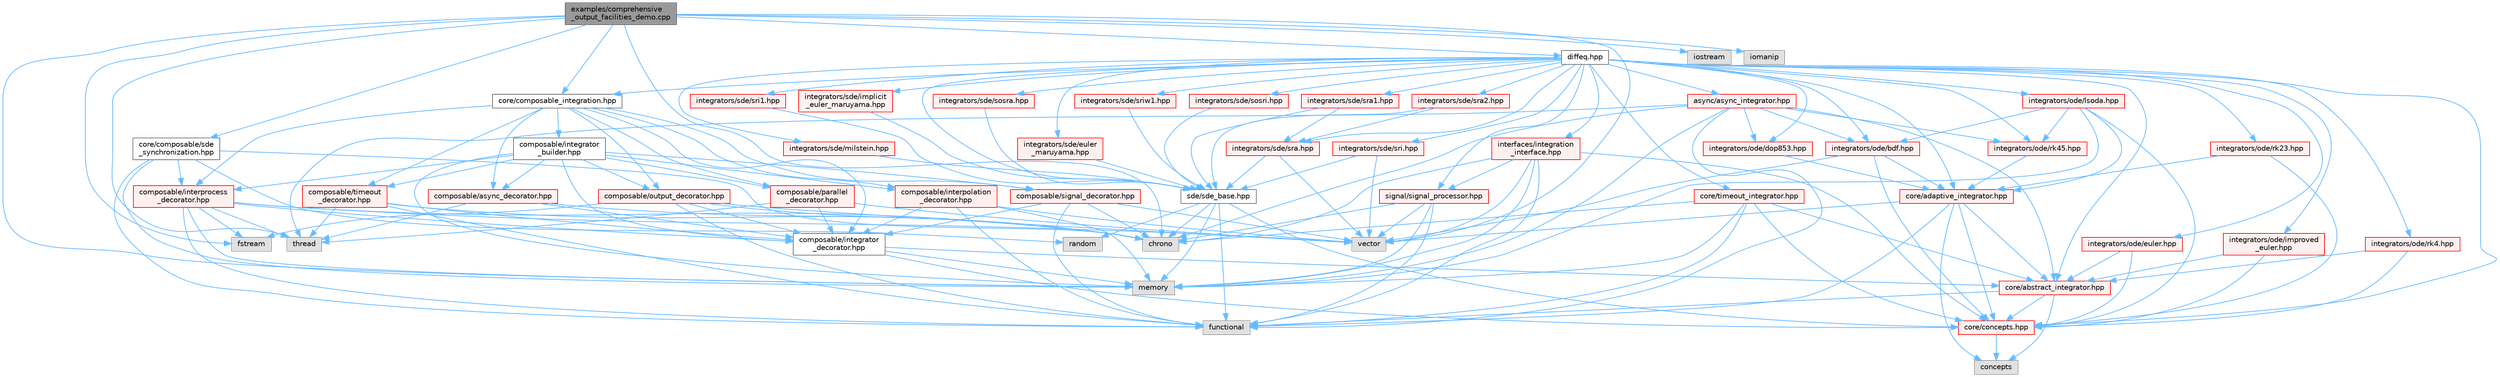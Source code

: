 digraph "examples/comprehensive_output_facilities_demo.cpp"
{
 // LATEX_PDF_SIZE
  bgcolor="transparent";
  edge [fontname=Helvetica,fontsize=10,labelfontname=Helvetica,labelfontsize=10];
  node [fontname=Helvetica,fontsize=10,shape=box,height=0.2,width=0.4];
  Node1 [id="Node000001",label="examples/comprehensive\l_output_facilities_demo.cpp",height=0.2,width=0.4,color="gray40", fillcolor="grey60", style="filled", fontcolor="black",tooltip="Comprehensive demonstration of enhanced output facilities."];
  Node1 -> Node2 [id="edge1_Node000001_Node000002",color="steelblue1",style="solid",tooltip=" "];
  Node2 [id="Node000002",label="diffeq.hpp",height=0.2,width=0.4,color="grey40", fillcolor="white", style="filled",URL="$diffeq_8hpp.html",tooltip="Modern C++ ODE Integration Library with Real-time Signal Processing."];
  Node2 -> Node3 [id="edge2_Node000002_Node000003",color="steelblue1",style="solid",tooltip=" "];
  Node3 [id="Node000003",label="core/concepts.hpp",height=0.2,width=0.4,color="red", fillcolor="#FFF0F0", style="filled",URL="$concepts_8hpp_source.html",tooltip=" "];
  Node3 -> Node4 [id="edge3_Node000003_Node000004",color="steelblue1",style="solid",tooltip=" "];
  Node4 [id="Node000004",label="concepts",height=0.2,width=0.4,color="grey60", fillcolor="#E0E0E0", style="filled",tooltip=" "];
  Node2 -> Node8 [id="edge4_Node000002_Node000008",color="steelblue1",style="solid",tooltip=" "];
  Node8 [id="Node000008",label="core/abstract_integrator.hpp",height=0.2,width=0.4,color="red", fillcolor="#FFF0F0", style="filled",URL="$abstract__integrator_8hpp_source.html",tooltip=" "];
  Node8 -> Node9 [id="edge5_Node000008_Node000009",color="steelblue1",style="solid",tooltip=" "];
  Node9 [id="Node000009",label="functional",height=0.2,width=0.4,color="grey60", fillcolor="#E0E0E0", style="filled",tooltip=" "];
  Node8 -> Node4 [id="edge6_Node000008_Node000004",color="steelblue1",style="solid",tooltip=" "];
  Node8 -> Node3 [id="edge7_Node000008_Node000003",color="steelblue1",style="solid",tooltip=" "];
  Node2 -> Node10 [id="edge8_Node000002_Node000010",color="steelblue1",style="solid",tooltip=" "];
  Node10 [id="Node000010",label="core/adaptive_integrator.hpp",height=0.2,width=0.4,color="red", fillcolor="#FFF0F0", style="filled",URL="$adaptive__integrator_8hpp_source.html",tooltip=" "];
  Node10 -> Node9 [id="edge9_Node000010_Node000009",color="steelblue1",style="solid",tooltip=" "];
  Node10 -> Node4 [id="edge10_Node000010_Node000004",color="steelblue1",style="solid",tooltip=" "];
  Node10 -> Node11 [id="edge11_Node000010_Node000011",color="steelblue1",style="solid",tooltip=" "];
  Node11 [id="Node000011",label="vector",height=0.2,width=0.4,color="grey60", fillcolor="#E0E0E0", style="filled",tooltip=" "];
  Node10 -> Node3 [id="edge12_Node000010_Node000003",color="steelblue1",style="solid",tooltip=" "];
  Node10 -> Node8 [id="edge13_Node000010_Node000008",color="steelblue1",style="solid",tooltip=" "];
  Node2 -> Node17 [id="edge14_Node000002_Node000017",color="steelblue1",style="solid",tooltip=" "];
  Node17 [id="Node000017",label="core/timeout_integrator.hpp",height=0.2,width=0.4,color="red", fillcolor="#FFF0F0", style="filled",URL="$timeout__integrator_8hpp_source.html",tooltip=" "];
  Node17 -> Node19 [id="edge15_Node000017_Node000019",color="steelblue1",style="solid",tooltip=" "];
  Node19 [id="Node000019",label="chrono",height=0.2,width=0.4,color="grey60", fillcolor="#E0E0E0", style="filled",tooltip=" "];
  Node17 -> Node20 [id="edge16_Node000017_Node000020",color="steelblue1",style="solid",tooltip=" "];
  Node20 [id="Node000020",label="memory",height=0.2,width=0.4,color="grey60", fillcolor="#E0E0E0", style="filled",tooltip=" "];
  Node17 -> Node9 [id="edge17_Node000017_Node000009",color="steelblue1",style="solid",tooltip=" "];
  Node17 -> Node3 [id="edge18_Node000017_Node000003",color="steelblue1",style="solid",tooltip=" "];
  Node17 -> Node8 [id="edge19_Node000017_Node000008",color="steelblue1",style="solid",tooltip=" "];
  Node2 -> Node21 [id="edge20_Node000002_Node000021",color="steelblue1",style="solid",tooltip=" "];
  Node21 [id="Node000021",label="core/composable_integration.hpp",height=0.2,width=0.4,color="grey40", fillcolor="white", style="filled",URL="$composable__integration_8hpp.html",tooltip="Composable integration architecture using decorator pattern."];
  Node21 -> Node22 [id="edge21_Node000021_Node000022",color="steelblue1",style="solid",tooltip=" "];
  Node22 [id="Node000022",label="composable/integrator\l_decorator.hpp",height=0.2,width=0.4,color="grey40", fillcolor="white", style="filled",URL="$integrator__decorator_8hpp_source.html",tooltip=" "];
  Node22 -> Node3 [id="edge22_Node000022_Node000003",color="steelblue1",style="solid",tooltip=" "];
  Node22 -> Node8 [id="edge23_Node000022_Node000008",color="steelblue1",style="solid",tooltip=" "];
  Node22 -> Node20 [id="edge24_Node000022_Node000020",color="steelblue1",style="solid",tooltip=" "];
  Node21 -> Node23 [id="edge25_Node000021_Node000023",color="steelblue1",style="solid",tooltip=" "];
  Node23 [id="Node000023",label="composable/timeout\l_decorator.hpp",height=0.2,width=0.4,color="red", fillcolor="#FFF0F0", style="filled",URL="$timeout__decorator_8hpp_source.html",tooltip=" "];
  Node23 -> Node22 [id="edge26_Node000023_Node000022",color="steelblue1",style="solid",tooltip=" "];
  Node23 -> Node19 [id="edge27_Node000023_Node000019",color="steelblue1",style="solid",tooltip=" "];
  Node23 -> Node9 [id="edge28_Node000023_Node000009",color="steelblue1",style="solid",tooltip=" "];
  Node23 -> Node24 [id="edge29_Node000023_Node000024",color="steelblue1",style="solid",tooltip=" "];
  Node24 [id="Node000024",label="thread",height=0.2,width=0.4,color="grey60", fillcolor="#E0E0E0", style="filled",tooltip=" "];
  Node21 -> Node25 [id="edge30_Node000021_Node000025",color="steelblue1",style="solid",tooltip=" "];
  Node25 [id="Node000025",label="composable/parallel\l_decorator.hpp",height=0.2,width=0.4,color="red", fillcolor="#FFF0F0", style="filled",URL="$parallel__decorator_8hpp_source.html",tooltip=" "];
  Node25 -> Node22 [id="edge31_Node000025_Node000022",color="steelblue1",style="solid",tooltip=" "];
  Node25 -> Node11 [id="edge32_Node000025_Node000011",color="steelblue1",style="solid",tooltip=" "];
  Node25 -> Node24 [id="edge33_Node000025_Node000024",color="steelblue1",style="solid",tooltip=" "];
  Node21 -> Node27 [id="edge34_Node000021_Node000027",color="steelblue1",style="solid",tooltip=" "];
  Node27 [id="Node000027",label="composable/async_decorator.hpp",height=0.2,width=0.4,color="red", fillcolor="#FFF0F0", style="filled",URL="$async__decorator_8hpp_source.html",tooltip=" "];
  Node27 -> Node22 [id="edge35_Node000027_Node000022",color="steelblue1",style="solid",tooltip=" "];
  Node27 -> Node19 [id="edge36_Node000027_Node000019",color="steelblue1",style="solid",tooltip=" "];
  Node27 -> Node24 [id="edge37_Node000027_Node000024",color="steelblue1",style="solid",tooltip=" "];
  Node21 -> Node30 [id="edge38_Node000021_Node000030",color="steelblue1",style="solid",tooltip=" "];
  Node30 [id="Node000030",label="composable/output_decorator.hpp",height=0.2,width=0.4,color="red", fillcolor="#FFF0F0", style="filled",URL="$output__decorator_8hpp_source.html",tooltip=" "];
  Node30 -> Node22 [id="edge39_Node000030_Node000022",color="steelblue1",style="solid",tooltip=" "];
  Node30 -> Node11 [id="edge40_Node000030_Node000011",color="steelblue1",style="solid",tooltip=" "];
  Node30 -> Node9 [id="edge41_Node000030_Node000009",color="steelblue1",style="solid",tooltip=" "];
  Node30 -> Node19 [id="edge42_Node000030_Node000019",color="steelblue1",style="solid",tooltip=" "];
  Node30 -> Node31 [id="edge43_Node000030_Node000031",color="steelblue1",style="solid",tooltip=" "];
  Node31 [id="Node000031",label="fstream",height=0.2,width=0.4,color="grey60", fillcolor="#E0E0E0", style="filled",tooltip=" "];
  Node21 -> Node33 [id="edge44_Node000021_Node000033",color="steelblue1",style="solid",tooltip=" "];
  Node33 [id="Node000033",label="composable/signal_decorator.hpp",height=0.2,width=0.4,color="red", fillcolor="#FFF0F0", style="filled",URL="$signal__decorator_8hpp_source.html",tooltip=" "];
  Node33 -> Node22 [id="edge45_Node000033_Node000022",color="steelblue1",style="solid",tooltip=" "];
  Node33 -> Node11 [id="edge46_Node000033_Node000011",color="steelblue1",style="solid",tooltip=" "];
  Node33 -> Node9 [id="edge47_Node000033_Node000009",color="steelblue1",style="solid",tooltip=" "];
  Node33 -> Node19 [id="edge48_Node000033_Node000019",color="steelblue1",style="solid",tooltip=" "];
  Node21 -> Node35 [id="edge49_Node000021_Node000035",color="steelblue1",style="solid",tooltip=" "];
  Node35 [id="Node000035",label="composable/interpolation\l_decorator.hpp",height=0.2,width=0.4,color="red", fillcolor="#FFF0F0", style="filled",URL="$interpolation__decorator_8hpp_source.html",tooltip=" "];
  Node35 -> Node22 [id="edge50_Node000035_Node000022",color="steelblue1",style="solid",tooltip=" "];
  Node35 -> Node11 [id="edge51_Node000035_Node000011",color="steelblue1",style="solid",tooltip=" "];
  Node35 -> Node9 [id="edge52_Node000035_Node000009",color="steelblue1",style="solid",tooltip=" "];
  Node35 -> Node20 [id="edge53_Node000035_Node000020",color="steelblue1",style="solid",tooltip=" "];
  Node21 -> Node37 [id="edge54_Node000021_Node000037",color="steelblue1",style="solid",tooltip=" "];
  Node37 [id="Node000037",label="composable/interprocess\l_decorator.hpp",height=0.2,width=0.4,color="red", fillcolor="#FFF0F0", style="filled",URL="$interprocess__decorator_8hpp_source.html",tooltip=" "];
  Node37 -> Node22 [id="edge55_Node000037_Node000022",color="steelblue1",style="solid",tooltip=" "];
  Node37 -> Node20 [id="edge56_Node000037_Node000020",color="steelblue1",style="solid",tooltip=" "];
  Node37 -> Node11 [id="edge57_Node000037_Node000011",color="steelblue1",style="solid",tooltip=" "];
  Node37 -> Node24 [id="edge58_Node000037_Node000024",color="steelblue1",style="solid",tooltip=" "];
  Node37 -> Node19 [id="edge59_Node000037_Node000019",color="steelblue1",style="solid",tooltip=" "];
  Node37 -> Node9 [id="edge60_Node000037_Node000009",color="steelblue1",style="solid",tooltip=" "];
  Node37 -> Node31 [id="edge61_Node000037_Node000031",color="steelblue1",style="solid",tooltip=" "];
  Node21 -> Node46 [id="edge62_Node000021_Node000046",color="steelblue1",style="solid",tooltip=" "];
  Node46 [id="Node000046",label="composable/integrator\l_builder.hpp",height=0.2,width=0.4,color="grey40", fillcolor="white", style="filled",URL="$integrator__builder_8hpp_source.html",tooltip=" "];
  Node46 -> Node22 [id="edge63_Node000046_Node000022",color="steelblue1",style="solid",tooltip=" "];
  Node46 -> Node23 [id="edge64_Node000046_Node000023",color="steelblue1",style="solid",tooltip=" "];
  Node46 -> Node25 [id="edge65_Node000046_Node000025",color="steelblue1",style="solid",tooltip=" "];
  Node46 -> Node27 [id="edge66_Node000046_Node000027",color="steelblue1",style="solid",tooltip=" "];
  Node46 -> Node30 [id="edge67_Node000046_Node000030",color="steelblue1",style="solid",tooltip=" "];
  Node46 -> Node33 [id="edge68_Node000046_Node000033",color="steelblue1",style="solid",tooltip=" "];
  Node46 -> Node35 [id="edge69_Node000046_Node000035",color="steelblue1",style="solid",tooltip=" "];
  Node46 -> Node37 [id="edge70_Node000046_Node000037",color="steelblue1",style="solid",tooltip=" "];
  Node46 -> Node20 [id="edge71_Node000046_Node000020",color="steelblue1",style="solid",tooltip=" "];
  Node2 -> Node47 [id="edge72_Node000002_Node000047",color="steelblue1",style="solid",tooltip=" "];
  Node47 [id="Node000047",label="integrators/ode/euler.hpp",height=0.2,width=0.4,color="red", fillcolor="#FFF0F0", style="filled",URL="$euler_8hpp_source.html",tooltip=" "];
  Node47 -> Node3 [id="edge73_Node000047_Node000003",color="steelblue1",style="solid",tooltip=" "];
  Node47 -> Node8 [id="edge74_Node000047_Node000008",color="steelblue1",style="solid",tooltip=" "];
  Node2 -> Node48 [id="edge75_Node000002_Node000048",color="steelblue1",style="solid",tooltip=" "];
  Node48 [id="Node000048",label="integrators/ode/improved\l_euler.hpp",height=0.2,width=0.4,color="red", fillcolor="#FFF0F0", style="filled",URL="$improved__euler_8hpp_source.html",tooltip=" "];
  Node48 -> Node3 [id="edge76_Node000048_Node000003",color="steelblue1",style="solid",tooltip=" "];
  Node48 -> Node8 [id="edge77_Node000048_Node000008",color="steelblue1",style="solid",tooltip=" "];
  Node2 -> Node49 [id="edge78_Node000002_Node000049",color="steelblue1",style="solid",tooltip=" "];
  Node49 [id="Node000049",label="integrators/ode/rk4.hpp",height=0.2,width=0.4,color="red", fillcolor="#FFF0F0", style="filled",URL="$rk4_8hpp_source.html",tooltip=" "];
  Node49 -> Node3 [id="edge79_Node000049_Node000003",color="steelblue1",style="solid",tooltip=" "];
  Node49 -> Node8 [id="edge80_Node000049_Node000008",color="steelblue1",style="solid",tooltip=" "];
  Node2 -> Node50 [id="edge81_Node000002_Node000050",color="steelblue1",style="solid",tooltip=" "];
  Node50 [id="Node000050",label="integrators/ode/rk23.hpp",height=0.2,width=0.4,color="red", fillcolor="#FFF0F0", style="filled",URL="$rk23_8hpp_source.html",tooltip=" "];
  Node50 -> Node3 [id="edge82_Node000050_Node000003",color="steelblue1",style="solid",tooltip=" "];
  Node50 -> Node10 [id="edge83_Node000050_Node000010",color="steelblue1",style="solid",tooltip=" "];
  Node2 -> Node51 [id="edge84_Node000002_Node000051",color="steelblue1",style="solid",tooltip=" "];
  Node51 [id="Node000051",label="integrators/ode/rk45.hpp",height=0.2,width=0.4,color="red", fillcolor="#FFF0F0", style="filled",URL="$rk45_8hpp_source.html",tooltip=" "];
  Node51 -> Node10 [id="edge85_Node000051_Node000010",color="steelblue1",style="solid",tooltip=" "];
  Node2 -> Node52 [id="edge86_Node000002_Node000052",color="steelblue1",style="solid",tooltip=" "];
  Node52 [id="Node000052",label="integrators/ode/dop853.hpp",height=0.2,width=0.4,color="red", fillcolor="#FFF0F0", style="filled",URL="$dop853_8hpp_source.html",tooltip=" "];
  Node52 -> Node10 [id="edge87_Node000052_Node000010",color="steelblue1",style="solid",tooltip=" "];
  Node2 -> Node54 [id="edge88_Node000002_Node000054",color="steelblue1",style="solid",tooltip=" "];
  Node54 [id="Node000054",label="integrators/ode/bdf.hpp",height=0.2,width=0.4,color="red", fillcolor="#FFF0F0", style="filled",URL="$bdf_8hpp_source.html",tooltip=" "];
  Node54 -> Node3 [id="edge89_Node000054_Node000003",color="steelblue1",style="solid",tooltip=" "];
  Node54 -> Node10 [id="edge90_Node000054_Node000010",color="steelblue1",style="solid",tooltip=" "];
  Node54 -> Node11 [id="edge91_Node000054_Node000011",color="steelblue1",style="solid",tooltip=" "];
  Node2 -> Node57 [id="edge92_Node000002_Node000057",color="steelblue1",style="solid",tooltip=" "];
  Node57 [id="Node000057",label="integrators/ode/lsoda.hpp",height=0.2,width=0.4,color="red", fillcolor="#FFF0F0", style="filled",URL="$lsoda_8hpp_source.html",tooltip=" "];
  Node57 -> Node3 [id="edge93_Node000057_Node000003",color="steelblue1",style="solid",tooltip=" "];
  Node57 -> Node10 [id="edge94_Node000057_Node000010",color="steelblue1",style="solid",tooltip=" "];
  Node57 -> Node51 [id="edge95_Node000057_Node000051",color="steelblue1",style="solid",tooltip=" "];
  Node57 -> Node54 [id="edge96_Node000057_Node000054",color="steelblue1",style="solid",tooltip=" "];
  Node57 -> Node20 [id="edge97_Node000057_Node000020",color="steelblue1",style="solid",tooltip=" "];
  Node2 -> Node58 [id="edge98_Node000002_Node000058",color="steelblue1",style="solid",tooltip=" "];
  Node58 [id="Node000058",label="sde/sde_base.hpp",height=0.2,width=0.4,color="grey40", fillcolor="white", style="filled",URL="$sde__base_8hpp_source.html",tooltip=" "];
  Node58 -> Node3 [id="edge99_Node000058_Node000003",color="steelblue1",style="solid",tooltip=" "];
  Node58 -> Node9 [id="edge100_Node000058_Node000009",color="steelblue1",style="solid",tooltip=" "];
  Node58 -> Node20 [id="edge101_Node000058_Node000020",color="steelblue1",style="solid",tooltip=" "];
  Node58 -> Node59 [id="edge102_Node000058_Node000059",color="steelblue1",style="solid",tooltip=" "];
  Node59 [id="Node000059",label="random",height=0.2,width=0.4,color="grey60", fillcolor="#E0E0E0", style="filled",tooltip=" "];
  Node58 -> Node19 [id="edge103_Node000058_Node000019",color="steelblue1",style="solid",tooltip=" "];
  Node2 -> Node60 [id="edge104_Node000002_Node000060",color="steelblue1",style="solid",tooltip=" "];
  Node60 [id="Node000060",label="integrators/sde/euler\l_maruyama.hpp",height=0.2,width=0.4,color="red", fillcolor="#FFF0F0", style="filled",URL="$euler__maruyama_8hpp_source.html",tooltip=" "];
  Node60 -> Node58 [id="edge105_Node000060_Node000058",color="steelblue1",style="solid",tooltip=" "];
  Node2 -> Node61 [id="edge106_Node000002_Node000061",color="steelblue1",style="solid",tooltip=" "];
  Node61 [id="Node000061",label="integrators/sde/milstein.hpp",height=0.2,width=0.4,color="red", fillcolor="#FFF0F0", style="filled",URL="$milstein_8hpp_source.html",tooltip=" "];
  Node61 -> Node58 [id="edge107_Node000061_Node000058",color="steelblue1",style="solid",tooltip=" "];
  Node2 -> Node62 [id="edge108_Node000002_Node000062",color="steelblue1",style="solid",tooltip=" "];
  Node62 [id="Node000062",label="integrators/sde/sri1.hpp",height=0.2,width=0.4,color="red", fillcolor="#FFF0F0", style="filled",URL="$sri1_8hpp_source.html",tooltip=" "];
  Node62 -> Node58 [id="edge109_Node000062_Node000058",color="steelblue1",style="solid",tooltip=" "];
  Node2 -> Node63 [id="edge110_Node000002_Node000063",color="steelblue1",style="solid",tooltip=" "];
  Node63 [id="Node000063",label="integrators/sde/implicit\l_euler_maruyama.hpp",height=0.2,width=0.4,color="red", fillcolor="#FFF0F0", style="filled",URL="$implicit__euler__maruyama_8hpp_source.html",tooltip=" "];
  Node63 -> Node58 [id="edge111_Node000063_Node000058",color="steelblue1",style="solid",tooltip=" "];
  Node2 -> Node64 [id="edge112_Node000002_Node000064",color="steelblue1",style="solid",tooltip=" "];
  Node64 [id="Node000064",label="integrators/sde/sra.hpp",height=0.2,width=0.4,color="red", fillcolor="#FFF0F0", style="filled",URL="$sra_8hpp_source.html",tooltip=" "];
  Node64 -> Node58 [id="edge113_Node000064_Node000058",color="steelblue1",style="solid",tooltip=" "];
  Node64 -> Node11 [id="edge114_Node000064_Node000011",color="steelblue1",style="solid",tooltip=" "];
  Node2 -> Node65 [id="edge115_Node000002_Node000065",color="steelblue1",style="solid",tooltip=" "];
  Node65 [id="Node000065",label="integrators/sde/sra1.hpp",height=0.2,width=0.4,color="red", fillcolor="#FFF0F0", style="filled",URL="$sra1_8hpp_source.html",tooltip=" "];
  Node65 -> Node64 [id="edge116_Node000065_Node000064",color="steelblue1",style="solid",tooltip=" "];
  Node65 -> Node58 [id="edge117_Node000065_Node000058",color="steelblue1",style="solid",tooltip=" "];
  Node2 -> Node66 [id="edge118_Node000002_Node000066",color="steelblue1",style="solid",tooltip=" "];
  Node66 [id="Node000066",label="integrators/sde/sra2.hpp",height=0.2,width=0.4,color="red", fillcolor="#FFF0F0", style="filled",URL="$sra2_8hpp_source.html",tooltip=" "];
  Node66 -> Node64 [id="edge119_Node000066_Node000064",color="steelblue1",style="solid",tooltip=" "];
  Node66 -> Node58 [id="edge120_Node000066_Node000058",color="steelblue1",style="solid",tooltip=" "];
  Node2 -> Node67 [id="edge121_Node000002_Node000067",color="steelblue1",style="solid",tooltip=" "];
  Node67 [id="Node000067",label="integrators/sde/sosra.hpp",height=0.2,width=0.4,color="red", fillcolor="#FFF0F0", style="filled",URL="$sosra_8hpp_source.html",tooltip=" "];
  Node67 -> Node58 [id="edge122_Node000067_Node000058",color="steelblue1",style="solid",tooltip=" "];
  Node2 -> Node68 [id="edge123_Node000002_Node000068",color="steelblue1",style="solid",tooltip=" "];
  Node68 [id="Node000068",label="integrators/sde/sri.hpp",height=0.2,width=0.4,color="red", fillcolor="#FFF0F0", style="filled",URL="$sri_8hpp_source.html",tooltip=" "];
  Node68 -> Node58 [id="edge124_Node000068_Node000058",color="steelblue1",style="solid",tooltip=" "];
  Node68 -> Node11 [id="edge125_Node000068_Node000011",color="steelblue1",style="solid",tooltip=" "];
  Node2 -> Node69 [id="edge126_Node000002_Node000069",color="steelblue1",style="solid",tooltip=" "];
  Node69 [id="Node000069",label="integrators/sde/sriw1.hpp",height=0.2,width=0.4,color="red", fillcolor="#FFF0F0", style="filled",URL="$sriw1_8hpp_source.html",tooltip=" "];
  Node69 -> Node58 [id="edge127_Node000069_Node000058",color="steelblue1",style="solid",tooltip=" "];
  Node2 -> Node70 [id="edge128_Node000002_Node000070",color="steelblue1",style="solid",tooltip=" "];
  Node70 [id="Node000070",label="integrators/sde/sosri.hpp",height=0.2,width=0.4,color="red", fillcolor="#FFF0F0", style="filled",URL="$sosri_8hpp_source.html",tooltip=" "];
  Node70 -> Node58 [id="edge129_Node000070_Node000058",color="steelblue1",style="solid",tooltip=" "];
  Node2 -> Node71 [id="edge130_Node000002_Node000071",color="steelblue1",style="solid",tooltip=" "];
  Node71 [id="Node000071",label="async/async_integrator.hpp",height=0.2,width=0.4,color="red", fillcolor="#FFF0F0", style="filled",URL="$async__integrator_8hpp_source.html",tooltip=" "];
  Node71 -> Node8 [id="edge131_Node000071_Node000008",color="steelblue1",style="solid",tooltip=" "];
  Node71 -> Node51 [id="edge132_Node000071_Node000051",color="steelblue1",style="solid",tooltip=" "];
  Node71 -> Node52 [id="edge133_Node000071_Node000052",color="steelblue1",style="solid",tooltip=" "];
  Node71 -> Node54 [id="edge134_Node000071_Node000054",color="steelblue1",style="solid",tooltip=" "];
  Node71 -> Node24 [id="edge135_Node000071_Node000024",color="steelblue1",style="solid",tooltip=" "];
  Node71 -> Node9 [id="edge136_Node000071_Node000009",color="steelblue1",style="solid",tooltip=" "];
  Node71 -> Node20 [id="edge137_Node000071_Node000020",color="steelblue1",style="solid",tooltip=" "];
  Node71 -> Node19 [id="edge138_Node000071_Node000019",color="steelblue1",style="solid",tooltip=" "];
  Node2 -> Node73 [id="edge139_Node000002_Node000073",color="steelblue1",style="solid",tooltip=" "];
  Node73 [id="Node000073",label="signal/signal_processor.hpp",height=0.2,width=0.4,color="red", fillcolor="#FFF0F0", style="filled",URL="$signal__processor_8hpp_source.html",tooltip=" "];
  Node73 -> Node9 [id="edge140_Node000073_Node000009",color="steelblue1",style="solid",tooltip=" "];
  Node73 -> Node20 [id="edge141_Node000073_Node000020",color="steelblue1",style="solid",tooltip=" "];
  Node73 -> Node11 [id="edge142_Node000073_Node000011",color="steelblue1",style="solid",tooltip=" "];
  Node73 -> Node19 [id="edge143_Node000073_Node000019",color="steelblue1",style="solid",tooltip=" "];
  Node2 -> Node76 [id="edge144_Node000002_Node000076",color="steelblue1",style="solid",tooltip=" "];
  Node76 [id="Node000076",label="interfaces/integration\l_interface.hpp",height=0.2,width=0.4,color="red", fillcolor="#FFF0F0", style="filled",URL="$integration__interface_8hpp_source.html",tooltip=" "];
  Node76 -> Node3 [id="edge145_Node000076_Node000003",color="steelblue1",style="solid",tooltip=" "];
  Node76 -> Node73 [id="edge146_Node000076_Node000073",color="steelblue1",style="solid",tooltip=" "];
  Node76 -> Node9 [id="edge147_Node000076_Node000009",color="steelblue1",style="solid",tooltip=" "];
  Node76 -> Node20 [id="edge148_Node000076_Node000020",color="steelblue1",style="solid",tooltip=" "];
  Node76 -> Node11 [id="edge149_Node000076_Node000011",color="steelblue1",style="solid",tooltip=" "];
  Node76 -> Node19 [id="edge150_Node000076_Node000019",color="steelblue1",style="solid",tooltip=" "];
  Node1 -> Node21 [id="edge151_Node000001_Node000021",color="steelblue1",style="solid",tooltip=" "];
  Node1 -> Node77 [id="edge152_Node000001_Node000077",color="steelblue1",style="solid",tooltip=" "];
  Node77 [id="Node000077",label="core/composable/sde\l_synchronization.hpp",height=0.2,width=0.4,color="grey40", fillcolor="white", style="filled",URL="$sde__synchronization_8hpp_source.html",tooltip=" "];
  Node77 -> Node37 [id="edge153_Node000077_Node000037",color="steelblue1",style="solid",tooltip=" "];
  Node77 -> Node9 [id="edge154_Node000077_Node000009",color="steelblue1",style="solid",tooltip=" "];
  Node77 -> Node20 [id="edge155_Node000077_Node000020",color="steelblue1",style="solid",tooltip=" "];
  Node77 -> Node19 [id="edge156_Node000077_Node000019",color="steelblue1",style="solid",tooltip=" "];
  Node77 -> Node59 [id="edge157_Node000077_Node000059",color="steelblue1",style="solid",tooltip=" "];
  Node1 -> Node78 [id="edge158_Node000001_Node000078",color="steelblue1",style="solid",tooltip=" "];
  Node78 [id="Node000078",label="iostream",height=0.2,width=0.4,color="grey60", fillcolor="#E0E0E0", style="filled",tooltip=" "];
  Node1 -> Node11 [id="edge159_Node000001_Node000011",color="steelblue1",style="solid",tooltip=" "];
  Node1 -> Node19 [id="edge160_Node000001_Node000019",color="steelblue1",style="solid",tooltip=" "];
  Node1 -> Node79 [id="edge161_Node000001_Node000079",color="steelblue1",style="solid",tooltip=" "];
  Node79 [id="Node000079",label="iomanip",height=0.2,width=0.4,color="grey60", fillcolor="#E0E0E0", style="filled",tooltip=" "];
  Node1 -> Node31 [id="edge162_Node000001_Node000031",color="steelblue1",style="solid",tooltip=" "];
  Node1 -> Node24 [id="edge163_Node000001_Node000024",color="steelblue1",style="solid",tooltip=" "];
  Node1 -> Node20 [id="edge164_Node000001_Node000020",color="steelblue1",style="solid",tooltip=" "];
}

